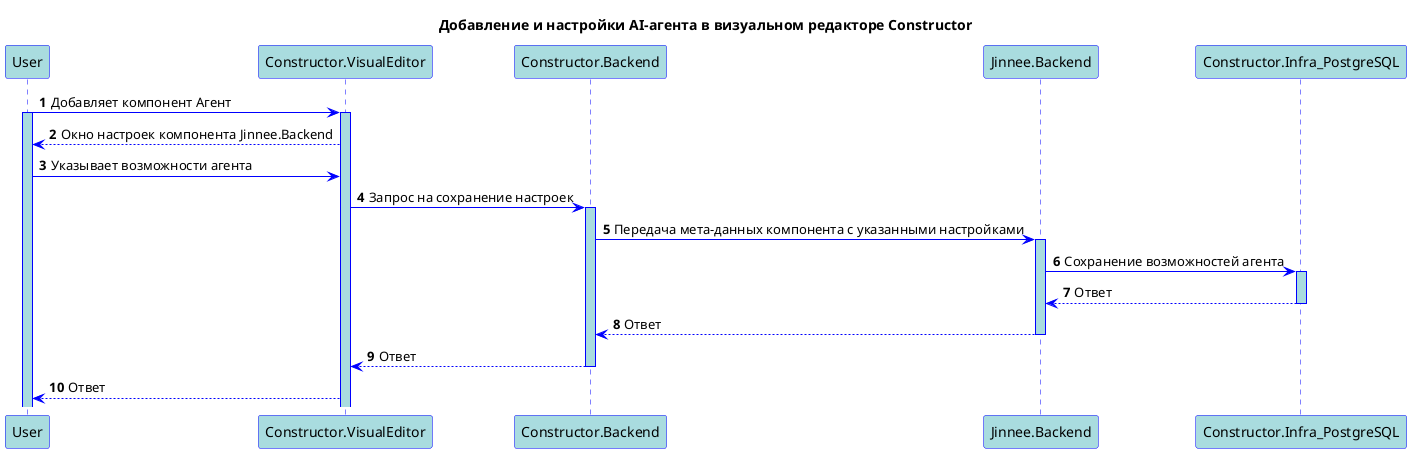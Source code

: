 @startuml
autonumber
 
skinparam sequence {
  ArrowColor blue
 
  LifeLineBorderColor blue
  LifeLineBackgroundColor #A9DCDF
 
  ParticipantBorderColor blue
  ParticipantBackgroundColor #A9DCDF
  ParticipantFontColor black
 
  ActorBorderColor blue
  ActorBackgroundColor #A9DCDF
}

<style>
	.success * {
		BackgroundColor #90ee90
		FontColor Black
		RoundCorner 10
	}
</style>

title Добавление и настройки AI-агента в визуальном редакторе Constructor

User -> Constructor.VisualEditor: Добавляет компонент Агент
activate User
activate Constructor.VisualEditor
Constructor.VisualEditor --> User: Окно настроек компонента Jinnee.Backend
User -> Constructor.VisualEditor: Указывает возможности агента
Constructor.VisualEditor -> Constructor.Backend: Запрос на сохранение настроек
activate Constructor.Backend
Constructor.Backend -> Jinnee.Backend: Передача мета-данных компонента с указанными настройками
activate Jinnee.Backend
Jinnee.Backend -> Constructor.Infra_PostgreSQL: Сохранение возможностей агента
activate Constructor.Infra_PostgreSQL
Constructor.Infra_PostgreSQL --> Jinnee.Backend: Ответ
deactivate Constructor.Infra_PostgreSQL
Jinnee.Backend --> Constructor.Backend: Ответ
deactivate Jinnee.Backend
Constructor.Backend --> Constructor.VisualEditor: Ответ
deactivate Constructor.Backend
Constructor.VisualEditor --> User: Ответ

@enduml
